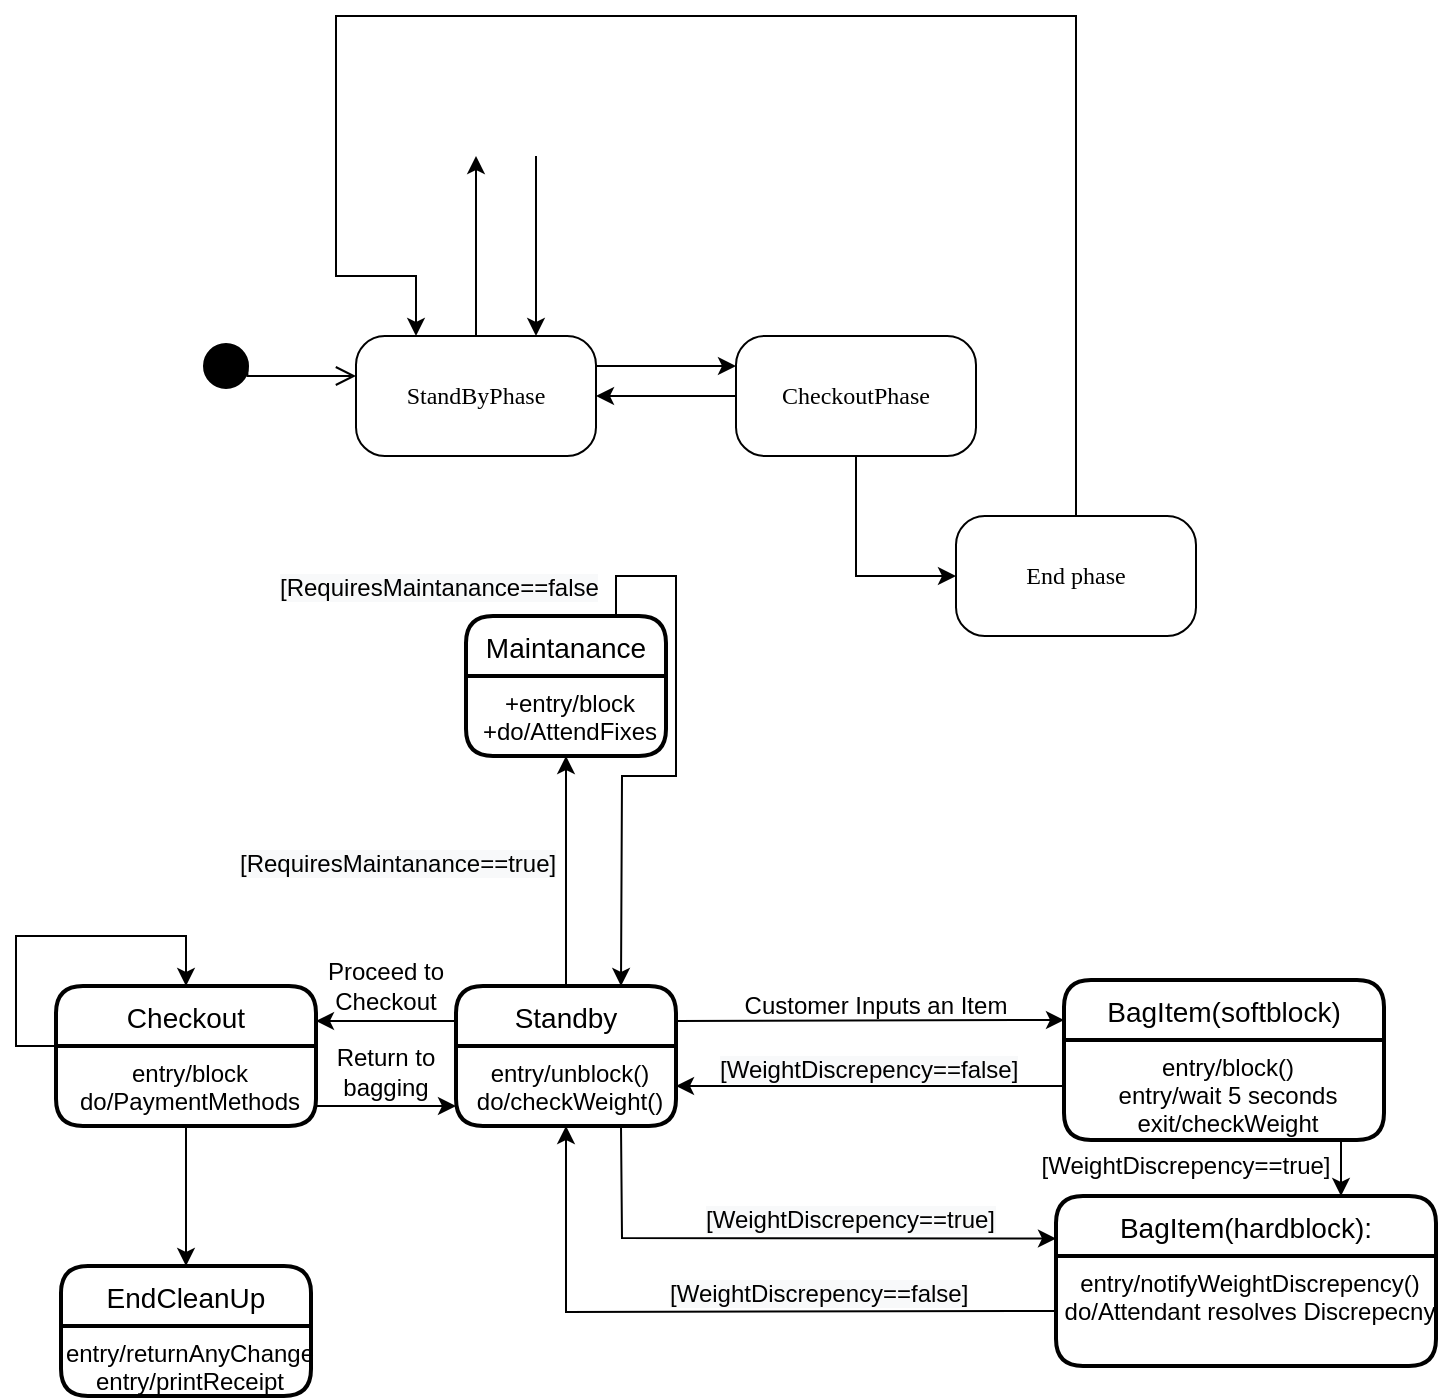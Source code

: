 <mxfile version="17.4.2" type="github" pages="3">
  <diagram id="-ZXCLa0k-xv4Mn8sI_rg" name="Generalized State Diagram">
    <mxGraphModel dx="1422" dy="794" grid="1" gridSize="10" guides="1" tooltips="1" connect="1" arrows="1" fold="1" page="1" pageScale="1" pageWidth="850" pageHeight="1100" math="0" shadow="0">
      <root>
        <mxCell id="0" />
        <mxCell id="1" parent="0" />
        <mxCell id="eaWsIIFRXc862yecBCqU-1" value="" style="ellipse;html=1;shape=startState;fillColor=#000000;strokeColor=#000000;rounded=1;shadow=0;comic=0;labelBackgroundColor=none;fontFamily=Verdana;fontSize=12;fontColor=#000000;align=center;direction=south;" parent="1" vertex="1">
          <mxGeometry x="250" y="310" width="30" height="30" as="geometry" />
        </mxCell>
        <mxCell id="eaWsIIFRXc862yecBCqU-2" value="StandByPhase" style="rounded=1;whiteSpace=wrap;html=1;arcSize=24;shadow=0;comic=0;labelBackgroundColor=none;fontFamily=Verdana;fontSize=12;align=center;" parent="1" vertex="1">
          <mxGeometry x="330" y="310" width="120" height="60" as="geometry" />
        </mxCell>
        <mxCell id="eaWsIIFRXc862yecBCqU-3" style="edgeStyle=orthogonalEdgeStyle;html=1;labelBackgroundColor=none;endArrow=open;endSize=8;strokeColor=#000000;fontFamily=Verdana;fontSize=12;align=left;rounded=0;exitX=0.427;exitY=0.144;exitDx=0;exitDy=0;exitPerimeter=0;" parent="1" source="eaWsIIFRXc862yecBCqU-1" edge="1">
          <mxGeometry relative="1" as="geometry">
            <mxPoint x="330" y="330" as="targetPoint" />
            <Array as="points">
              <mxPoint x="276" y="330" />
            </Array>
          </mxGeometry>
        </mxCell>
        <mxCell id="eaWsIIFRXc862yecBCqU-5" value="" style="endArrow=classic;html=1;rounded=0;strokeColor=#000000;exitX=1;exitY=0.25;exitDx=0;exitDy=0;entryX=0;entryY=0.25;entryDx=0;entryDy=0;" parent="1" source="eaWsIIFRXc862yecBCqU-2" target="eaWsIIFRXc862yecBCqU-6" edge="1">
          <mxGeometry width="50" height="50" relative="1" as="geometry">
            <mxPoint x="350" y="500" as="sourcePoint" />
            <mxPoint x="490" y="340" as="targetPoint" />
          </mxGeometry>
        </mxCell>
        <mxCell id="eaWsIIFRXc862yecBCqU-6" value="CheckoutPhase" style="rounded=1;whiteSpace=wrap;html=1;arcSize=24;shadow=0;comic=0;labelBackgroundColor=none;fontFamily=Verdana;fontSize=12;align=center;" parent="1" vertex="1">
          <mxGeometry x="520" y="310" width="120" height="60" as="geometry" />
        </mxCell>
        <mxCell id="eaWsIIFRXc862yecBCqU-7" value="" style="endArrow=classic;html=1;rounded=0;strokeColor=#000000;exitX=0;exitY=0.5;exitDx=0;exitDy=0;entryX=1;entryY=0.5;entryDx=0;entryDy=0;" parent="1" source="eaWsIIFRXc862yecBCqU-6" target="eaWsIIFRXc862yecBCqU-2" edge="1">
          <mxGeometry width="50" height="50" relative="1" as="geometry">
            <mxPoint x="510" y="500" as="sourcePoint" />
            <mxPoint x="560" y="450" as="targetPoint" />
          </mxGeometry>
        </mxCell>
        <mxCell id="eaWsIIFRXc862yecBCqU-9" value="" style="endArrow=classic;html=1;rounded=0;strokeColor=#000000;exitX=0.5;exitY=0;exitDx=0;exitDy=0;entryX=0.5;entryY=1;entryDx=0;entryDy=0;" parent="1" source="eaWsIIFRXc862yecBCqU-2" edge="1">
          <mxGeometry width="50" height="50" relative="1" as="geometry">
            <mxPoint x="460" y="292" as="sourcePoint" />
            <mxPoint x="390" y="220" as="targetPoint" />
            <Array as="points" />
          </mxGeometry>
        </mxCell>
        <mxCell id="eaWsIIFRXc862yecBCqU-10" value="" style="endArrow=classic;html=1;rounded=0;strokeColor=#000000;exitX=0.75;exitY=1;exitDx=0;exitDy=0;entryX=0.75;entryY=0;entryDx=0;entryDy=0;" parent="1" target="eaWsIIFRXc862yecBCqU-2" edge="1">
          <mxGeometry width="50" height="50" relative="1" as="geometry">
            <mxPoint x="420" y="220" as="sourcePoint" />
            <mxPoint x="500" y="200" as="targetPoint" />
          </mxGeometry>
        </mxCell>
        <mxCell id="eaWsIIFRXc862yecBCqU-11" value="" style="endArrow=classic;html=1;rounded=0;strokeColor=#000000;exitX=0.5;exitY=1;exitDx=0;exitDy=0;entryX=0;entryY=0.5;entryDx=0;entryDy=0;" parent="1" source="eaWsIIFRXc862yecBCqU-6" target="eaWsIIFRXc862yecBCqU-12" edge="1">
          <mxGeometry width="50" height="50" relative="1" as="geometry">
            <mxPoint x="500" y="390" as="sourcePoint" />
            <mxPoint x="580" y="510" as="targetPoint" />
            <Array as="points">
              <mxPoint x="580" y="430" />
            </Array>
          </mxGeometry>
        </mxCell>
        <mxCell id="eaWsIIFRXc862yecBCqU-12" value="End phase" style="rounded=1;whiteSpace=wrap;html=1;arcSize=24;shadow=0;comic=0;labelBackgroundColor=none;fontFamily=Verdana;fontSize=12;align=center;" parent="1" vertex="1">
          <mxGeometry x="630" y="400" width="120" height="60" as="geometry" />
        </mxCell>
        <mxCell id="eaWsIIFRXc862yecBCqU-19" value="" style="endArrow=classic;html=1;rounded=0;strokeColor=#000000;exitX=0.5;exitY=0;exitDx=0;exitDy=0;entryX=0.25;entryY=0;entryDx=0;entryDy=0;" parent="1" source="eaWsIIFRXc862yecBCqU-12" target="eaWsIIFRXc862yecBCqU-2" edge="1">
          <mxGeometry width="50" height="50" relative="1" as="geometry">
            <mxPoint x="490" y="340" as="sourcePoint" />
            <mxPoint x="360" y="280" as="targetPoint" />
            <Array as="points">
              <mxPoint x="690" y="150" />
              <mxPoint x="320" y="150" />
              <mxPoint x="320" y="280" />
              <mxPoint x="360" y="280" />
            </Array>
          </mxGeometry>
        </mxCell>
        <mxCell id="i2ksJJbB7Hy_UAuFXtkF-1" value="BagItem(softblock)" style="swimlane;childLayout=stackLayout;horizontal=1;startSize=30;horizontalStack=0;rounded=1;fontSize=14;fontStyle=0;strokeWidth=2;resizeParent=0;resizeLast=1;shadow=0;dashed=0;align=center;" parent="1" vertex="1">
          <mxGeometry x="684" y="632" width="160" height="80" as="geometry" />
        </mxCell>
        <mxCell id="i2ksJJbB7Hy_UAuFXtkF-2" value="entry/block()&#xa;entry/wait 5 seconds&#xa;exit/checkWeight" style="align=center;strokeColor=none;fillColor=none;spacingLeft=4;fontSize=12;verticalAlign=top;resizable=0;rotatable=0;part=1;" parent="i2ksJJbB7Hy_UAuFXtkF-1" vertex="1">
          <mxGeometry y="30" width="160" height="50" as="geometry" />
        </mxCell>
        <mxCell id="i2ksJJbB7Hy_UAuFXtkF-6" value="BagItem(hardblock):" style="swimlane;childLayout=stackLayout;horizontal=1;startSize=30;horizontalStack=0;rounded=1;fontSize=14;fontStyle=0;strokeWidth=2;resizeParent=0;resizeLast=1;shadow=0;dashed=0;align=center;" parent="1" vertex="1">
          <mxGeometry x="680" y="740" width="190" height="85" as="geometry" />
        </mxCell>
        <mxCell id="i2ksJJbB7Hy_UAuFXtkF-7" value="entry/notifyWeightDiscrepency()&#xa;do/Attendant resolves Discrepecny&#xa; " style="align=center;strokeColor=none;fillColor=none;spacingLeft=4;fontSize=12;verticalAlign=top;resizable=0;rotatable=0;part=1;" parent="i2ksJJbB7Hy_UAuFXtkF-6" vertex="1">
          <mxGeometry y="30" width="190" height="55" as="geometry" />
        </mxCell>
        <mxCell id="i2ksJJbB7Hy_UAuFXtkF-10" value="[WeightDiscrepency==true]" style="text;html=1;strokeColor=none;fillColor=none;align=center;verticalAlign=middle;whiteSpace=wrap;rounded=0;" parent="1" vertex="1">
          <mxGeometry x="690" y="710" width="110" height="30" as="geometry" />
        </mxCell>
        <mxCell id="i2ksJJbB7Hy_UAuFXtkF-12" style="edgeStyle=orthogonalEdgeStyle;rounded=0;orthogonalLoop=1;jettySize=auto;html=1;entryX=0.75;entryY=0;entryDx=0;entryDy=0;exitX=0.75;exitY=1;exitDx=0;exitDy=0;" parent="1" source="i2ksJJbB7Hy_UAuFXtkF-2" target="i2ksJJbB7Hy_UAuFXtkF-6" edge="1">
          <mxGeometry relative="1" as="geometry" />
        </mxCell>
        <mxCell id="i2ksJJbB7Hy_UAuFXtkF-13" value="Standby" style="swimlane;childLayout=stackLayout;horizontal=1;startSize=30;horizontalStack=0;rounded=1;fontSize=14;fontStyle=0;strokeWidth=2;resizeParent=0;resizeLast=1;shadow=0;dashed=0;align=center;" parent="1" vertex="1">
          <mxGeometry x="380" y="635" width="110" height="70" as="geometry" />
        </mxCell>
        <mxCell id="i2ksJJbB7Hy_UAuFXtkF-14" value="entry/unblock()&#xa;do/checkWeight()&#xa;" style="align=center;strokeColor=none;fillColor=none;spacingLeft=4;fontSize=12;verticalAlign=top;resizable=0;rotatable=0;part=1;" parent="i2ksJJbB7Hy_UAuFXtkF-13" vertex="1">
          <mxGeometry y="30" width="110" height="40" as="geometry" />
        </mxCell>
        <mxCell id="i2ksJJbB7Hy_UAuFXtkF-15" value="" style="endArrow=classic;html=1;rounded=0;exitX=1;exitY=0.25;exitDx=0;exitDy=0;entryX=0;entryY=0.25;entryDx=0;entryDy=0;" parent="1" source="i2ksJJbB7Hy_UAuFXtkF-13" target="i2ksJJbB7Hy_UAuFXtkF-1" edge="1">
          <mxGeometry width="50" height="50" relative="1" as="geometry">
            <mxPoint x="520" y="615" as="sourcePoint" />
            <mxPoint x="570" y="565" as="targetPoint" />
          </mxGeometry>
        </mxCell>
        <mxCell id="i2ksJJbB7Hy_UAuFXtkF-16" value="Customer Inputs an Item" style="text;html=1;strokeColor=none;fillColor=none;align=center;verticalAlign=middle;whiteSpace=wrap;rounded=0;" parent="1" vertex="1">
          <mxGeometry x="510" y="630" width="160" height="30" as="geometry" />
        </mxCell>
        <mxCell id="i2ksJJbB7Hy_UAuFXtkF-17" value="" style="endArrow=classic;html=1;rounded=0;exitX=0;exitY=0.5;exitDx=0;exitDy=0;entryX=1;entryY=0.5;entryDx=0;entryDy=0;" parent="1" source="i2ksJJbB7Hy_UAuFXtkF-2" target="i2ksJJbB7Hy_UAuFXtkF-14" edge="1">
          <mxGeometry width="50" height="50" relative="1" as="geometry">
            <mxPoint x="660" y="755" as="sourcePoint" />
            <mxPoint x="540" y="757" as="targetPoint" />
            <Array as="points">
              <mxPoint x="684" y="685" />
            </Array>
          </mxGeometry>
        </mxCell>
        <mxCell id="i2ksJJbB7Hy_UAuFXtkF-18" value="&lt;span style=&quot;color: rgb(0 , 0 , 0) ; font-family: &amp;#34;helvetica&amp;#34; ; font-size: 12px ; font-style: normal ; font-weight: 400 ; letter-spacing: normal ; text-align: center ; text-indent: 0px ; text-transform: none ; word-spacing: 0px ; background-color: rgb(248 , 249 , 250) ; display: inline ; float: none&quot;&gt;[WeightDiscrepency==false]&lt;/span&gt;" style="text;whiteSpace=wrap;html=1;" parent="1" vertex="1">
          <mxGeometry x="510" y="663" width="170" height="30" as="geometry" />
        </mxCell>
        <mxCell id="i2ksJJbB7Hy_UAuFXtkF-20" value="" style="endArrow=classic;html=1;rounded=0;exitX=0.75;exitY=1;exitDx=0;exitDy=0;entryX=0;entryY=0.25;entryDx=0;entryDy=0;" parent="1" source="i2ksJJbB7Hy_UAuFXtkF-14" target="i2ksJJbB7Hy_UAuFXtkF-6" edge="1">
          <mxGeometry width="50" height="50" relative="1" as="geometry">
            <mxPoint x="520" y="615" as="sourcePoint" />
            <mxPoint x="570" y="565" as="targetPoint" />
            <Array as="points">
              <mxPoint x="463" y="761" />
            </Array>
          </mxGeometry>
        </mxCell>
        <mxCell id="i2ksJJbB7Hy_UAuFXtkF-21" value="&lt;span style=&quot;color: rgb(0 , 0 , 0) ; font-family: &amp;#34;helvetica&amp;#34; ; font-size: 12px ; font-style: normal ; font-weight: 400 ; letter-spacing: normal ; text-align: center ; text-indent: 0px ; text-transform: none ; word-spacing: 0px ; background-color: rgb(248 , 249 , 250) ; display: inline ; float: none&quot;&gt;[WeightDiscrepency==false]&lt;/span&gt;" style="text;whiteSpace=wrap;html=1;" parent="1" vertex="1">
          <mxGeometry x="485" y="775" width="170" height="30" as="geometry" />
        </mxCell>
        <mxCell id="i2ksJJbB7Hy_UAuFXtkF-23" value="" style="endArrow=classic;html=1;rounded=0;exitX=0;exitY=0.5;exitDx=0;exitDy=0;entryX=0.5;entryY=1;entryDx=0;entryDy=0;" parent="1" source="i2ksJJbB7Hy_UAuFXtkF-7" target="i2ksJJbB7Hy_UAuFXtkF-14" edge="1">
          <mxGeometry width="50" height="50" relative="1" as="geometry">
            <mxPoint x="530" y="685" as="sourcePoint" />
            <mxPoint x="580" y="635" as="targetPoint" />
            <Array as="points">
              <mxPoint x="435" y="798" />
            </Array>
          </mxGeometry>
        </mxCell>
        <mxCell id="i2ksJJbB7Hy_UAuFXtkF-24" value="&lt;span style=&quot;color: rgb(0, 0, 0); font-family: helvetica; font-size: 12px; font-style: normal; font-weight: 400; letter-spacing: normal; text-align: center; text-indent: 0px; text-transform: none; word-spacing: 0px; background-color: rgb(248, 249, 250); display: inline; float: none;&quot;&gt;[WeightDiscrepency==true]&lt;/span&gt;" style="text;whiteSpace=wrap;html=1;" parent="1" vertex="1">
          <mxGeometry x="503" y="738" width="170" height="30" as="geometry" />
        </mxCell>
        <mxCell id="i2ksJJbB7Hy_UAuFXtkF-28" value="Checkout" style="swimlane;childLayout=stackLayout;horizontal=1;startSize=30;horizontalStack=0;rounded=1;fontSize=14;fontStyle=0;strokeWidth=2;resizeParent=0;resizeLast=1;shadow=0;dashed=0;align=center;" parent="1" vertex="1">
          <mxGeometry x="180" y="635" width="130" height="70" as="geometry" />
        </mxCell>
        <mxCell id="i2ksJJbB7Hy_UAuFXtkF-29" value="entry/block&#xa;do/PaymentMethods" style="align=center;strokeColor=none;fillColor=none;spacingLeft=4;fontSize=12;verticalAlign=top;resizable=0;rotatable=0;part=1;" parent="i2ksJJbB7Hy_UAuFXtkF-28" vertex="1">
          <mxGeometry y="30" width="130" height="40" as="geometry" />
        </mxCell>
        <mxCell id="i2ksJJbB7Hy_UAuFXtkF-40" value="" style="endArrow=classic;html=1;rounded=0;exitX=0;exitY=0;exitDx=0;exitDy=0;entryX=0.5;entryY=0;entryDx=0;entryDy=0;" parent="i2ksJJbB7Hy_UAuFXtkF-28" source="i2ksJJbB7Hy_UAuFXtkF-29" target="i2ksJJbB7Hy_UAuFXtkF-28" edge="1">
          <mxGeometry width="50" height="50" relative="1" as="geometry">
            <mxPoint x="220" y="5" as="sourcePoint" />
            <mxPoint x="20" y="-45" as="targetPoint" />
            <Array as="points">
              <mxPoint x="-20" y="30" />
              <mxPoint x="-20" y="-25" />
              <mxPoint x="65" y="-25" />
            </Array>
          </mxGeometry>
        </mxCell>
        <mxCell id="i2ksJJbB7Hy_UAuFXtkF-32" value="" style="endArrow=classic;html=1;rounded=0;entryX=0;entryY=0.75;entryDx=0;entryDy=0;exitX=1;exitY=0.75;exitDx=0;exitDy=0;" parent="1" source="i2ksJJbB7Hy_UAuFXtkF-29" target="i2ksJJbB7Hy_UAuFXtkF-14" edge="1">
          <mxGeometry width="50" height="50" relative="1" as="geometry">
            <mxPoint x="310" y="695" as="sourcePoint" />
            <mxPoint x="380" y="693" as="targetPoint" />
          </mxGeometry>
        </mxCell>
        <mxCell id="i2ksJJbB7Hy_UAuFXtkF-33" value="" style="endArrow=classic;html=1;rounded=0;exitX=0;exitY=0.25;exitDx=0;exitDy=0;entryX=1;entryY=0.25;entryDx=0;entryDy=0;" parent="1" source="i2ksJJbB7Hy_UAuFXtkF-13" target="i2ksJJbB7Hy_UAuFXtkF-28" edge="1">
          <mxGeometry width="50" height="50" relative="1" as="geometry">
            <mxPoint x="300" y="730" as="sourcePoint" />
            <mxPoint x="350" y="680" as="targetPoint" />
          </mxGeometry>
        </mxCell>
        <mxCell id="i2ksJJbB7Hy_UAuFXtkF-34" value="Proceed to Checkout" style="text;html=1;strokeColor=none;fillColor=none;align=center;verticalAlign=middle;whiteSpace=wrap;rounded=0;" parent="1" vertex="1">
          <mxGeometry x="300" y="620" width="90" height="30" as="geometry" />
        </mxCell>
        <mxCell id="i2ksJJbB7Hy_UAuFXtkF-35" value="Return to bagging" style="text;html=1;strokeColor=none;fillColor=none;align=center;verticalAlign=middle;whiteSpace=wrap;rounded=0;" parent="1" vertex="1">
          <mxGeometry x="300" y="663" width="90" height="30" as="geometry" />
        </mxCell>
        <mxCell id="i2ksJJbB7Hy_UAuFXtkF-36" value="" style="endArrow=classic;html=1;rounded=0;exitX=0.5;exitY=1;exitDx=0;exitDy=0;entryX=0.5;entryY=0;entryDx=0;entryDy=0;" parent="1" source="i2ksJJbB7Hy_UAuFXtkF-29" target="i2ksJJbB7Hy_UAuFXtkF-37" edge="1">
          <mxGeometry width="50" height="50" relative="1" as="geometry">
            <mxPoint x="250" y="780" as="sourcePoint" />
            <mxPoint x="245" y="770" as="targetPoint" />
          </mxGeometry>
        </mxCell>
        <mxCell id="i2ksJJbB7Hy_UAuFXtkF-37" value="EndCleanUp" style="swimlane;childLayout=stackLayout;horizontal=1;startSize=30;horizontalStack=0;rounded=1;fontSize=14;fontStyle=0;strokeWidth=2;resizeParent=0;resizeLast=1;shadow=0;dashed=0;align=center;" parent="1" vertex="1">
          <mxGeometry x="182.5" y="775" width="125" height="65" as="geometry" />
        </mxCell>
        <mxCell id="i2ksJJbB7Hy_UAuFXtkF-38" value="entry/returnAnyChange&#xa;entry/printReceipt&#xa;" style="align=center;strokeColor=none;fillColor=none;spacingLeft=4;fontSize=12;verticalAlign=top;resizable=0;rotatable=0;part=1;" parent="i2ksJJbB7Hy_UAuFXtkF-37" vertex="1">
          <mxGeometry y="30" width="125" height="35" as="geometry" />
        </mxCell>
        <mxCell id="i2ksJJbB7Hy_UAuFXtkF-41" value="Maintanance" style="swimlane;childLayout=stackLayout;horizontal=1;startSize=30;horizontalStack=0;rounded=1;fontSize=14;fontStyle=0;strokeWidth=2;resizeParent=0;resizeLast=1;shadow=0;dashed=0;align=center;" parent="1" vertex="1">
          <mxGeometry x="385" y="450" width="100" height="70" as="geometry" />
        </mxCell>
        <mxCell id="i2ksJJbB7Hy_UAuFXtkF-42" value="+entry/block&#xa;+do/AttendFixes" style="align=center;strokeColor=none;fillColor=none;spacingLeft=4;fontSize=12;verticalAlign=top;resizable=0;rotatable=0;part=1;" parent="i2ksJJbB7Hy_UAuFXtkF-41" vertex="1">
          <mxGeometry y="30" width="100" height="40" as="geometry" />
        </mxCell>
        <mxCell id="i2ksJJbB7Hy_UAuFXtkF-45" value="" style="endArrow=classic;html=1;rounded=0;exitX=0.5;exitY=0;exitDx=0;exitDy=0;entryX=0.5;entryY=1;entryDx=0;entryDy=0;" parent="1" source="i2ksJJbB7Hy_UAuFXtkF-13" target="i2ksJJbB7Hy_UAuFXtkF-42" edge="1">
          <mxGeometry width="50" height="50" relative="1" as="geometry">
            <mxPoint x="430" y="490" as="sourcePoint" />
            <mxPoint x="480" y="440" as="targetPoint" />
          </mxGeometry>
        </mxCell>
        <mxCell id="i2ksJJbB7Hy_UAuFXtkF-46" value="&lt;span style=&quot;color: rgb(0 , 0 , 0) ; font-family: &amp;#34;helvetica&amp;#34; ; font-size: 12px ; font-style: normal ; font-weight: 400 ; letter-spacing: normal ; text-align: center ; text-indent: 0px ; text-transform: none ; word-spacing: 0px ; background-color: rgb(248 , 249 , 250) ; display: inline ; float: none&quot;&gt;[RequiresMaintanance==true]&lt;/span&gt;" style="text;whiteSpace=wrap;html=1;" parent="1" vertex="1">
          <mxGeometry x="270" y="560" width="170" height="30" as="geometry" />
        </mxCell>
        <mxCell id="i2ksJJbB7Hy_UAuFXtkF-47" value="&lt;span style=&quot;color: rgb(0 , 0 , 0) ; font-family: &amp;#34;helvetica&amp;#34; ; font-size: 12px ; font-style: normal ; font-weight: 400 ; letter-spacing: normal ; text-align: center ; text-indent: 0px ; text-transform: none ; word-spacing: 0px ; background-color: rgb(248 , 249 , 250) ; display: inline ; float: none&quot;&gt;[RequiresMaintanance==false&lt;/span&gt;" style="text;whiteSpace=wrap;html=1;" parent="1" vertex="1">
          <mxGeometry x="290" y="422" width="170" height="30" as="geometry" />
        </mxCell>
        <mxCell id="i2ksJJbB7Hy_UAuFXtkF-48" value="" style="endArrow=classic;html=1;rounded=0;exitX=0.75;exitY=0;exitDx=0;exitDy=0;entryX=0.75;entryY=0;entryDx=0;entryDy=0;" parent="1" source="i2ksJJbB7Hy_UAuFXtkF-41" target="i2ksJJbB7Hy_UAuFXtkF-13" edge="1">
          <mxGeometry width="50" height="50" relative="1" as="geometry">
            <mxPoint x="430" y="580" as="sourcePoint" />
            <mxPoint x="460" y="420" as="targetPoint" />
            <Array as="points">
              <mxPoint x="460" y="430" />
              <mxPoint x="490" y="430" />
              <mxPoint x="490" y="450" />
              <mxPoint x="490" y="490" />
              <mxPoint x="490" y="530" />
              <mxPoint x="463" y="530" />
            </Array>
          </mxGeometry>
        </mxCell>
      </root>
    </mxGraphModel>
  </diagram>
  <diagram id="G1JGiKkkxIMLo0qI9T0r" name="Scanning/Bagging">
    <mxGraphModel dx="1422" dy="794" grid="1" gridSize="10" guides="1" tooltips="1" connect="1" arrows="1" fold="1" page="1" pageScale="1" pageWidth="850" pageHeight="1100" math="0" shadow="0">
      <root>
        <mxCell id="0XoCRNA-fFdHAsAMeYVR-0" />
        <mxCell id="0XoCRNA-fFdHAsAMeYVR-1" parent="0XoCRNA-fFdHAsAMeYVR-0" />
        <mxCell id="xRnRDYIn3ArZQHywkmsm-11" style="edgeStyle=orthogonalEdgeStyle;rounded=0;orthogonalLoop=1;jettySize=auto;html=1;entryX=1;entryY=0.5;entryDx=0;entryDy=0;fontColor=#06040A;" parent="0XoCRNA-fFdHAsAMeYVR-1" target="UhUHxP_FGDqcnMJL-cjD-6" edge="1">
          <mxGeometry relative="1" as="geometry">
            <mxPoint x="1200" y="430" as="sourcePoint" />
          </mxGeometry>
        </mxCell>
        <mxCell id="c2NtV0sda1ZvMEl48lzR-0" value="Attendant Update Cart&lt;span style=&quot;color: rgba(0 , 0 , 0 , 0) ; font-family: monospace ; font-size: 0px&quot;&gt;%3CmxGraphModel%3E%3Croot%3E%3CmxCell%20id%3D%220%22%2F%3E%3CmxCell%20id%3D%221%22%20parent%3D%220%22%2F%3E%3CmxCell%20id%3D%222%22%20value%3D%22SelfCheckoutStation%20Unblocked%22%20style%3D%22rounded%3D1%3BwhiteSpace%3Dwrap%3Bhtml%3D1%3BarcSize%3D24%3Bshadow%3D0%3Bcomic%3D0%3BlabelBackgroundColor%3Dnone%3BfontFamily%3DVerdana%3BfontSize%3D12%3Balign%3Dcenter%3B%22%20vertex%3D%221%22%20parent%3D%221%22%3E%3CmxGeometry%20x%3D%22850%22%20y%3D%22270%22%20width%3D%22140%22%20height%3D%2260%22%20as%3D%22geometry%22%2F%3E%3C%2FmxCell%3E%3C%2Froot%3E%3C%2FmxGraphModel%3E&lt;/span&gt;" style="rounded=1;whiteSpace=wrap;html=1;arcSize=24;shadow=0;comic=0;labelBackgroundColor=none;fontFamily=Verdana;fontSize=12;align=center;" parent="0XoCRNA-fFdHAsAMeYVR-1" vertex="1">
          <mxGeometry x="1100" y="490" width="120" height="40" as="geometry" />
        </mxCell>
        <mxCell id="c2NtV0sda1ZvMEl48lzR-1" value="&lt;div&gt;&lt;span&gt;&lt;font style=&quot;font-size: 12px&quot;&gt;ProductNotFound&lt;/font&gt;&lt;/span&gt;&lt;/div&gt;&lt;div&gt;&lt;span&gt;&lt;font style=&quot;font-size: 12px&quot;&gt;&lt;br&gt;&lt;/font&gt;&lt;/span&gt;&lt;/div&gt;&lt;div&gt;&lt;span&gt;&lt;font style=&quot;font-size: 12px&quot;&gt;do/warn&lt;/font&gt;&lt;/span&gt;&lt;/div&gt;" style="rounded=1;whiteSpace=wrap;html=1;arcSize=24;shadow=0;comic=0;labelBackgroundColor=none;fontFamily=Verdana;fontSize=12;align=center;" parent="0XoCRNA-fFdHAsAMeYVR-1" vertex="1">
          <mxGeometry x="530" y="970" width="120" height="70" as="geometry" />
        </mxCell>
        <mxCell id="c2NtV0sda1ZvMEl48lzR-2" value="SelfCheckoutStation Blocked" style="rounded=1;whiteSpace=wrap;html=1;arcSize=24;shadow=0;comic=0;labelBackgroundColor=none;fontFamily=Verdana;fontSize=12;align=center;" parent="0XoCRNA-fFdHAsAMeYVR-1" vertex="1">
          <mxGeometry x="640" y="460" width="140" height="60" as="geometry" />
        </mxCell>
        <mxCell id="Cww2yrWLBD_yT8LeN-82-0" value="Pieces of Information we wanna keep track of-&amp;nbsp;&lt;br&gt;1. Total Costs&lt;br&gt;2. Input for Product info&lt;br&gt;2. a. PLU codes&lt;br&gt;2.b. Barcodes&lt;br&gt;2.c. Manually Searching Against the database (Can return)&amp;nbsp;&lt;br&gt;3. Verification of that input against the database&amp;nbsp;&lt;br&gt;3.a. Products are barcode&lt;br&gt;3.b. Products are PLU&amp;nbsp;&lt;br&gt;4. List of Verified Products (Things that are added to our cart)&amp;nbsp;&lt;br&gt;5. Scanners/Processes Blocked(Attendant)&amp;nbsp;&lt;br&gt;6. Verification involved with Scanners/Processes&amp;nbsp;&lt;br&gt;7. Scanners/Processes Blocked&amp;nbsp;&lt;br&gt;8. Scan Item without BAGGING??? (Attendant)&lt;br&gt;9. Scan and Bag Item.&lt;br&gt;" style="text;html=1;strokeColor=none;fillColor=none;align=center;verticalAlign=middle;whiteSpace=wrap;rounded=0;" parent="0XoCRNA-fFdHAsAMeYVR-1" vertex="1">
          <mxGeometry x="50" y="40" width="550" height="190" as="geometry" />
        </mxCell>
        <mxCell id="SoCCeywB3u38R2QnQMCU-8" style="edgeStyle=orthogonalEdgeStyle;rounded=0;orthogonalLoop=1;jettySize=auto;html=1;exitX=0.75;exitY=1;exitDx=0;exitDy=0;entryX=0.25;entryY=0;entryDx=0;entryDy=0;fontColor=#000000;" parent="0XoCRNA-fFdHAsAMeYVR-1" source="6MBmhTJW1s7knyYFLO1K-0" target="c2NtV0sda1ZvMEl48lzR-1" edge="1">
          <mxGeometry relative="1" as="geometry">
            <Array as="points">
              <mxPoint x="280" y="480" />
              <mxPoint x="280" y="610" />
              <mxPoint x="550" y="610" />
              <mxPoint x="550" y="900" />
            </Array>
          </mxGeometry>
        </mxCell>
        <mxCell id="L4R7rioD0R9FuL_Lsmgj-11" style="edgeStyle=orthogonalEdgeStyle;rounded=0;orthogonalLoop=1;jettySize=auto;html=1;exitX=0.25;exitY=1;exitDx=0;exitDy=0;entryX=0.092;entryY=0;entryDx=0;entryDy=0;entryPerimeter=0;fontFamily=Helvetica;" edge="1" parent="0XoCRNA-fFdHAsAMeYVR-1" source="6MBmhTJW1s7knyYFLO1K-0" target="xRnRDYIn3ArZQHywkmsm-3">
          <mxGeometry relative="1" as="geometry" />
        </mxCell>
        <mxCell id="6MBmhTJW1s7knyYFLO1K-0" value="Inputting Product Info" style="rounded=1;whiteSpace=wrap;html=1;arcSize=24;shadow=0;comic=0;labelBackgroundColor=none;fontFamily=Verdana;fontSize=12;align=center;" parent="0XoCRNA-fFdHAsAMeYVR-1" vertex="1">
          <mxGeometry x="170" y="420" width="120" height="60" as="geometry" />
        </mxCell>
        <mxCell id="jVk_5hOcIGzKOVY6H5p--3" style="edgeStyle=orthogonalEdgeStyle;rounded=0;orthogonalLoop=1;jettySize=auto;html=1;endArrow=openThin;endFill=0;" parent="0XoCRNA-fFdHAsAMeYVR-1" target="6MBmhTJW1s7knyYFLO1K-0" edge="1">
          <mxGeometry relative="1" as="geometry">
            <mxPoint x="80" y="370" as="sourcePoint" />
            <Array as="points">
              <mxPoint x="80" y="350" />
              <mxPoint x="80" y="385" />
              <mxPoint x="200" y="385" />
            </Array>
          </mxGeometry>
        </mxCell>
        <mxCell id="jVk_5hOcIGzKOVY6H5p--1" value="" style="shape=ellipse;html=1;fillColor=#000000;fontSize=18;fontColor=#ffffff;" parent="0XoCRNA-fFdHAsAMeYVR-1" vertex="1">
          <mxGeometry x="60" y="310" width="40" height="40" as="geometry" />
        </mxCell>
        <mxCell id="xRnRDYIn3ArZQHywkmsm-10" style="edgeStyle=orthogonalEdgeStyle;rounded=0;orthogonalLoop=1;jettySize=auto;html=1;exitX=1;exitY=0.5;exitDx=0;exitDy=0;fontColor=#06040A;entryX=0.693;entryY=1.05;entryDx=0;entryDy=0;entryPerimeter=0;" parent="0XoCRNA-fFdHAsAMeYVR-1" source="UhUHxP_FGDqcnMJL-cjD-5" target="UhUHxP_FGDqcnMJL-cjD-6" edge="1">
          <mxGeometry relative="1" as="geometry">
            <mxPoint x="1150" y="580" as="targetPoint" />
          </mxGeometry>
        </mxCell>
        <mxCell id="UhUHxP_FGDqcnMJL-cjD-5" value="Attendant Verification Required" style="rounded=1;whiteSpace=wrap;html=1;arcSize=24;shadow=0;comic=0;labelBackgroundColor=none;fontFamily=Verdana;fontSize=12;align=center;" parent="0XoCRNA-fFdHAsAMeYVR-1" vertex="1">
          <mxGeometry x="810" y="740" width="140" height="70" as="geometry" />
        </mxCell>
        <mxCell id="SoCCeywB3u38R2QnQMCU-5" style="edgeStyle=orthogonalEdgeStyle;rounded=0;orthogonalLoop=1;jettySize=auto;html=1;exitX=0;exitY=0.5;exitDx=0;exitDy=0;fontColor=#000000;entryX=0.75;entryY=0;entryDx=0;entryDy=0;" parent="0XoCRNA-fFdHAsAMeYVR-1" source="UhUHxP_FGDqcnMJL-cjD-6" edge="1" target="6MBmhTJW1s7knyYFLO1K-0">
          <mxGeometry relative="1" as="geometry">
            <mxPoint x="200" y="420" as="targetPoint" />
          </mxGeometry>
        </mxCell>
        <mxCell id="UhUHxP_FGDqcnMJL-cjD-6" value="SelfCheckoutStation Unblocked" style="rounded=1;whiteSpace=wrap;html=1;arcSize=24;shadow=0;comic=0;labelBackgroundColor=none;fontFamily=Verdana;fontSize=12;align=center;" parent="0XoCRNA-fFdHAsAMeYVR-1" vertex="1">
          <mxGeometry x="860" y="320" width="140" height="60" as="geometry" />
        </mxCell>
        <mxCell id="UhUHxP_FGDqcnMJL-cjD-7" value="" style="endArrow=classic;html=1;rounded=0;fontSize=13;exitX=1;exitY=0.5;exitDx=0;exitDy=0;entryX=0;entryY=0.5;entryDx=0;entryDy=0;edgeStyle=orthogonalEdgeStyle;" parent="0XoCRNA-fFdHAsAMeYVR-1" source="6MBmhTJW1s7knyYFLO1K-0" target="c2NtV0sda1ZvMEl48lzR-2" edge="1">
          <mxGeometry width="50" height="50" relative="1" as="geometry">
            <mxPoint x="400.0" y="480" as="sourcePoint" />
            <mxPoint x="401" y="600.49" as="targetPoint" />
          </mxGeometry>
        </mxCell>
        <mxCell id="UhUHxP_FGDqcnMJL-cjD-8" value="" style="endArrow=classic;html=1;rounded=0;fontSize=13;exitX=0.5;exitY=1;exitDx=0;exitDy=0;entryX=0.5;entryY=0;entryDx=0;entryDy=0;edgeStyle=orthogonalEdgeStyle;" parent="0XoCRNA-fFdHAsAMeYVR-1" source="c2NtV0sda1ZvMEl48lzR-2" target="UhUHxP_FGDqcnMJL-cjD-5" edge="1">
          <mxGeometry width="50" height="50" relative="1" as="geometry">
            <mxPoint x="270" y="460" as="sourcePoint" />
            <mxPoint x="520" y="460" as="targetPoint" />
          </mxGeometry>
        </mxCell>
        <mxCell id="UhUHxP_FGDqcnMJL-cjD-11" value="weightChanged() [blocked] / weightDiscBlock()" style="text;html=1;align=center;verticalAlign=middle;resizable=0;points=[];autosize=1;strokeColor=none;fillColor=none;fontSize=13;" parent="0XoCRNA-fFdHAsAMeYVR-1" vertex="1">
          <mxGeometry x="330" y="430" width="280" height="20" as="geometry" />
        </mxCell>
        <mxCell id="xRnRDYIn3ArZQHywkmsm-2" value="From attendant:&lt;br&gt;1. Weight Corrections- &amp;gt; unblocked&lt;br&gt;2. Validated the bag-&amp;gt; unblocked&lt;br&gt;3. Removed a product-&amp;gt; Update Cart&lt;br&gt;4.&amp;nbsp;" style="text;html=1;strokeColor=none;fillColor=none;align=center;verticalAlign=middle;whiteSpace=wrap;rounded=0;" parent="0XoCRNA-fFdHAsAMeYVR-1" vertex="1">
          <mxGeometry x="560" y="160" width="260" height="30" as="geometry" />
        </mxCell>
        <mxCell id="SoCCeywB3u38R2QnQMCU-7" style="edgeStyle=orthogonalEdgeStyle;rounded=0;orthogonalLoop=1;jettySize=auto;html=1;exitX=0;exitY=0.5;exitDx=0;exitDy=0;fontColor=#000000;entryX=-0.033;entryY=0.367;entryDx=0;entryDy=0;entryPerimeter=0;" parent="0XoCRNA-fFdHAsAMeYVR-1" source="xRnRDYIn3ArZQHywkmsm-3" target="6MBmhTJW1s7knyYFLO1K-0" edge="1">
          <mxGeometry relative="1" as="geometry">
            <mxPoint x="30" y="440" as="targetPoint" />
            <Array as="points">
              <mxPoint x="40" y="840" />
              <mxPoint x="40" y="442" />
            </Array>
          </mxGeometry>
        </mxCell>
        <mxCell id="xRnRDYIn3ArZQHywkmsm-3" value="Customer Update Cart&lt;span style=&quot;color: rgba(0 , 0 , 0 , 0) ; font-family: monospace ; font-size: 0px&quot;&gt;%3CmxGraphModel%3E%3Croot%3E%3CmxCell%20id%3D%220%22%2F%3E%3CmxCell%20id%3D%221%22%20parent%3D%220%22%2F%3E%3CmxCell%20id%3D%222%22%20value%3D%22SelfCheckoutStation%20Unblocked%22%20style%3D%22rounded%3D1%3BwhiteSpace%3Dwrap%3Bhtml%3D1%3BarcSize%3D24%3Bshadow%3D0%3Bcomic%3D0%3BlabelBackgroundColor%3Dnone%3BfontFamily%3DVerdana%3BfontSize%3D12%3Balign%3Dcenter%3B%22%20vertex%3D%221%22%20parent%3D%221%22%3E%3CmxGeometry%20x%3D%22850%22%20y%3D%22270%22%20width%3D%22140%22%20height%3D%2260%22%20as%3D%22geometry%22%2F%3E%3C%2FmxCell%3E%3C%2Froot%3E%3C%2FmxGraphModel%3E&lt;/span&gt;" style="rounded=1;whiteSpace=wrap;html=1;arcSize=24;shadow=0;comic=0;labelBackgroundColor=none;fontFamily=Verdana;fontSize=12;align=center;" parent="0XoCRNA-fFdHAsAMeYVR-1" vertex="1">
          <mxGeometry x="150" y="820" width="120" height="60" as="geometry" />
        </mxCell>
        <mxCell id="xRnRDYIn3ArZQHywkmsm-4" value="&lt;div&gt;&lt;span style=&quot;font-size: 13px&quot;&gt;useOwnBags() [blocked] / ownBagBlock()&lt;/span&gt;&lt;/div&gt;" style="text;html=1;strokeColor=none;fillColor=none;align=center;verticalAlign=middle;whiteSpace=wrap;rounded=0;" parent="0XoCRNA-fFdHAsAMeYVR-1" vertex="1">
          <mxGeometry x="320" y="490" width="270" height="40" as="geometry" />
        </mxCell>
        <mxCell id="xRnRDYIn3ArZQHywkmsm-5" value="removeFromCart() [! currentItemRemoved]/&lt;br&gt;weightDiscBlock()&lt;br&gt;&amp;nbsp;" style="text;html=1;strokeColor=none;fillColor=none;align=center;verticalAlign=middle;whiteSpace=wrap;rounded=0;" parent="0XoCRNA-fFdHAsAMeYVR-1" vertex="1">
          <mxGeometry x="360" y="520" width="250" height="40" as="geometry" />
        </mxCell>
        <mxCell id="xRnRDYIn3ArZQHywkmsm-7" value="&lt;span style=&quot;font-family: , , &amp;#34;sf mono&amp;#34; , &amp;#34;menlo&amp;#34; , &amp;#34;consolas&amp;#34; , &amp;#34;liberation mono&amp;#34; , monospace ; background-color: rgb(255 , 255 , 255)&quot;&gt;notifyWeightDiscBlock()&lt;/span&gt;" style="text;html=1;align=center;verticalAlign=middle;resizable=0;points=[];autosize=1;strokeColor=none;fillColor=none;" parent="0XoCRNA-fFdHAsAMeYVR-1" vertex="1">
          <mxGeometry x="710" y="570" width="140" height="20" as="geometry" />
        </mxCell>
        <mxCell id="xRnRDYIn3ArZQHywkmsm-8" value="&lt;span style=&quot;font-family: , , &amp;#34;sf mono&amp;#34; , &amp;#34;menlo&amp;#34; , &amp;#34;consolas&amp;#34; , &amp;#34;liberation mono&amp;#34; , monospace ; background-color: rgb(255 , 255 , 255)&quot;&gt;&lt;font color=&quot;#06040a&quot;&gt;notifyOwnBagBlock()&lt;/font&gt;&lt;/span&gt;" style="text;html=1;align=center;verticalAlign=middle;resizable=0;points=[];autosize=1;strokeColor=none;fillColor=none;" parent="0XoCRNA-fFdHAsAMeYVR-1" vertex="1">
          <mxGeometry x="715" y="600" width="130" height="20" as="geometry" />
        </mxCell>
        <mxCell id="SoCCeywB3u38R2QnQMCU-4" value="removeFromCart() [currentItemRemoved]/&lt;br&gt;unblockScs()&lt;br&gt;&amp;nbsp;" style="text;html=1;strokeColor=none;fillColor=none;align=center;verticalAlign=middle;whiteSpace=wrap;rounded=0;" parent="0XoCRNA-fFdHAsAMeYVR-1" vertex="1">
          <mxGeometry x="940" y="640" width="250" height="40" as="geometry" />
        </mxCell>
        <mxCell id="Op-vRIp6tk5D0qFcNWY9-0" style="edgeStyle=orthogonalEdgeStyle;rounded=0;orthogonalLoop=1;jettySize=auto;html=1;exitX=0.5;exitY=1;exitDx=0;exitDy=0;" edge="1" parent="0XoCRNA-fFdHAsAMeYVR-1" source="xRnRDYIn3ArZQHywkmsm-3" target="xRnRDYIn3ArZQHywkmsm-3">
          <mxGeometry relative="1" as="geometry" />
        </mxCell>
        <mxCell id="kPiGWdUWr5EUuY7B8MKV-0" value="&lt;span style=&quot;color: rgb(0 , 0 , 0) ; font-family: &amp;#34;helvetica&amp;#34; ; font-size: 12px ; font-style: normal ; font-weight: 400 ; letter-spacing: normal ; text-align: left ; text-indent: 0px ; text-transform: none ; word-spacing: 0px ; background-color: rgb(248 , 249 , 250) ; display: inline ; float: none&quot;&gt;addToCart(-) [!blocked]&lt;/span&gt;" style="text;whiteSpace=wrap;html=1;" vertex="1" parent="0XoCRNA-fFdHAsAMeYVR-1">
          <mxGeometry x="10" y="650" width="160" height="30" as="geometry" />
        </mxCell>
        <mxCell id="kPiGWdUWr5EUuY7B8MKV-2" value="&lt;span style=&quot;color: rgb(0 , 0 , 0) ; font-family: &amp;#34;helvetica&amp;#34; ; font-size: 12px ; font-style: normal ; font-weight: 400 ; letter-spacing: normal ; text-align: left ; text-indent: 0px ; text-transform: none ; word-spacing: 0px ; background-color: rgb(248 , 249 , 250) ; display: inline ; float: none&quot;&gt;addToCart(-) [!blocked]/&lt;/span&gt;" style="text;whiteSpace=wrap;html=1;" vertex="1" parent="0XoCRNA-fFdHAsAMeYVR-1">
          <mxGeometry x="620" y="315" width="160" height="30" as="geometry" />
        </mxCell>
        <mxCell id="kPiGWdUWr5EUuY7B8MKV-4" value="getProduct() [&lt;span style=&quot;color: rgb(36 , 41 , 47) ; background-color: rgb(255 , 255 , 255)&quot;&gt;!&lt;/span&gt;&lt;span class=&quot;pl-smi&quot; style=&quot;box-sizing: border-box ; color: rgb(36 , 41 , 47) ; background-color: rgb(255 , 255 , 255)&quot;&gt;ProductDatabases&lt;/span&gt;&lt;span style=&quot;color: rgb(36 , 41 , 47) ; background-color: rgb(255 , 255 , 255)&quot;&gt;.&lt;/span&gt;&lt;span class=&quot;pl-c1&quot; style=&quot;box-sizing: border-box ; background-color: rgb(255 , 255 , 255)&quot;&gt;PLU_PRODUCT_DATABASE&lt;/span&gt;&lt;span style=&quot;color: rgb(36 , 41 , 47) ; background-color: rgb(255 , 255 , 255)&quot;&gt;.&lt;/span&gt;&lt;span class=&quot;pl-en&quot; style=&quot;box-sizing: border-box ; background-color: rgb(255 , 255 , 255)&quot;&gt;containsKey&lt;/span&gt;&lt;span style=&quot;color: rgb(36 , 41 , 47) ; background-color: rgb(255 , 255 , 255)&quot;&gt;(&lt;/span&gt;&lt;span style=&quot;color: rgb(36 , 41 , 47) ; background-color: rgb(255 , 255 , 255)&quot;&gt;)]&lt;/span&gt;" style="text;html=1;strokeColor=none;fillColor=none;align=center;verticalAlign=middle;whiteSpace=wrap;rounded=0;" vertex="1" parent="0XoCRNA-fFdHAsAMeYVR-1">
          <mxGeometry x="580" y="840" width="180" height="80" as="geometry" />
        </mxCell>
        <mxCell id="TauuJmtl5ajorpJXNui4-0" value="getProduct() [&lt;span style=&quot;color: rgb(36 , 41 , 47) ; background-color: rgb(255 , 255 , 255)&quot;&gt;!&lt;/span&gt;&lt;span class=&quot;pl-smi&quot; style=&quot;box-sizing: border-box ; color: rgb(36 , 41 , 47) ; background-color: rgb(255 , 255 , 255)&quot;&gt;ProductDatabases&lt;/span&gt;&lt;span style=&quot;color: rgb(36 , 41 , 47) ; background-color: rgb(255 , 255 , 255)&quot;&gt;.&lt;/span&gt;&lt;span class=&quot;pl-c1&quot; style=&quot;box-sizing: border-box ; background-color: rgb(255 , 255 , 255)&quot;&gt;&lt;font color=&quot;#24292f&quot;&gt;BARCODED_DATABASE.&lt;/font&gt;&lt;/span&gt;&lt;span class=&quot;pl-en&quot; style=&quot;box-sizing: border-box ; background-color: rgb(255 , 255 , 255)&quot;&gt;containsKey&lt;/span&gt;&lt;span style=&quot;color: rgb(36 , 41 , 47) ; background-color: rgb(255 , 255 , 255)&quot;&gt;(&lt;/span&gt;&lt;span style=&quot;color: rgb(36 , 41 , 47) ; background-color: rgb(255 , 255 , 255)&quot;&gt;)]&lt;/span&gt;" style="text;html=1;strokeColor=none;fillColor=none;align=center;verticalAlign=middle;whiteSpace=wrap;rounded=0;" vertex="1" parent="0XoCRNA-fFdHAsAMeYVR-1">
          <mxGeometry x="570" y="890" width="180" height="80" as="geometry" />
        </mxCell>
        <mxCell id="L4R7rioD0R9FuL_Lsmgj-9" value="&lt;span style=&quot;color: rgb(0 , 0 , 0) ; font-family: &amp;#34;helvetica&amp;#34; ; font-size: 12px ; font-style: normal ; font-weight: 400 ; letter-spacing: normal ; text-align: left ; text-indent: 0px ; text-transform: none ; word-spacing: 0px ; background-color: rgb(248 , 249 , 250) ; display: inline ; float: none&quot;&gt;cartTotal.add()/&lt;br&gt;&lt;span style=&quot;font-family: &amp;#34;helvetica&amp;#34; ; text-align: center&quot;&gt;&amp;nbsp;[&lt;/span&gt;&lt;span class=&quot;pl-smi&quot; style=&quot;font-family: &amp;#34;helvetica&amp;#34; ; text-align: center ; box-sizing: border-box ; color: rgb(36 , 41 , 47) ; background-color: rgb(255 , 255 , 255)&quot;&gt;ProductDatabases&lt;/span&gt;&lt;span style=&quot;font-family: &amp;#34;helvetica&amp;#34; ; text-align: center ; color: rgb(36 , 41 , 47) ; background-color: rgb(255 , 255 , 255)&quot;&gt;.PLU_PRODUCT&lt;/span&gt;&lt;span class=&quot;pl-c1&quot; style=&quot;font-family: &amp;#34;helvetica&amp;#34; ; text-align: center ; box-sizing: border-box ; background-color: rgb(255 , 255 , 255)&quot;&gt;&lt;font color=&quot;#24292f&quot;&gt;_DATABASE.&lt;/font&gt;&lt;/span&gt;&lt;span class=&quot;pl-en&quot; style=&quot;font-family: &amp;#34;helvetica&amp;#34; ; text-align: center ; box-sizing: border-box ; background-color: rgb(255 , 255 , 255)&quot;&gt;containsKey&lt;/span&gt;&lt;span style=&quot;font-family: &amp;#34;helvetica&amp;#34; ; text-align: center ; color: rgb(36 , 41 , 47) ; background-color: rgb(255 , 255 , 255)&quot;&gt;(&lt;/span&gt;&lt;span style=&quot;font-family: &amp;#34;helvetica&amp;#34; ; text-align: center ; color: rgb(36 , 41 , 47) ; background-color: rgb(255 , 255 , 255)&quot;&gt;)]&lt;/span&gt;&lt;br&gt;&lt;/span&gt;" style="text;whiteSpace=wrap;html=1;fontColor=#000000;" vertex="1" parent="0XoCRNA-fFdHAsAMeYVR-1">
          <mxGeometry x="170" y="710" width="180" height="30" as="geometry" />
        </mxCell>
        <mxCell id="L4R7rioD0R9FuL_Lsmgj-10" value="&lt;span style=&quot;color: rgb(0 , 0 , 0) ; font-family: &amp;#34;helvetica&amp;#34; ; font-size: 12px ; font-style: normal ; font-weight: 400 ; letter-spacing: normal ; text-align: left ; text-indent: 0px ; text-transform: none ; word-spacing: 0px ; background-color: rgb(248 , 249 , 250) ; display: inline ; float: none&quot;&gt;cartTotal.add()/&lt;br&gt;&lt;span style=&quot;font-family: &amp;#34;helvetica&amp;#34; ; text-align: center&quot;&gt;&amp;nbsp;[&lt;/span&gt;&lt;span class=&quot;pl-smi&quot; style=&quot;font-family: &amp;#34;helvetica&amp;#34; ; text-align: center ; box-sizing: border-box ; color: rgb(36 , 41 , 47) ; background-color: rgb(255 , 255 , 255)&quot;&gt;ProductDatabases&lt;/span&gt;&lt;span style=&quot;font-family: &amp;#34;helvetica&amp;#34; ; text-align: center ; color: rgb(36 , 41 , 47) ; background-color: rgb(255 , 255 , 255)&quot;&gt;.&lt;/span&gt;&lt;span class=&quot;pl-c1&quot; style=&quot;font-family: &amp;#34;helvetica&amp;#34; ; text-align: center ; box-sizing: border-box ; background-color: rgb(255 , 255 , 255)&quot;&gt;&lt;font color=&quot;#24292f&quot;&gt;BARCODED_DATABASE.&lt;/font&gt;&lt;/span&gt;&lt;span class=&quot;pl-en&quot; style=&quot;font-family: &amp;#34;helvetica&amp;#34; ; text-align: center ; box-sizing: border-box ; background-color: rgb(255 , 255 , 255)&quot;&gt;containsKey&lt;/span&gt;&lt;span style=&quot;font-family: &amp;#34;helvetica&amp;#34; ; text-align: center ; color: rgb(36 , 41 , 47) ; background-color: rgb(255 , 255 , 255)&quot;&gt;(&lt;/span&gt;&lt;span style=&quot;font-family: &amp;#34;helvetica&amp;#34; ; text-align: center ; color: rgb(36 , 41 , 47) ; background-color: rgb(255 , 255 , 255)&quot;&gt;)]&lt;/span&gt;&lt;br&gt;&lt;/span&gt;" style="text;whiteSpace=wrap;html=1;fontColor=#000000;" vertex="1" parent="0XoCRNA-fFdHAsAMeYVR-1">
          <mxGeometry x="170" y="670" width="180" height="30" as="geometry" />
        </mxCell>
        <mxCell id="BDKdSMcV_0l2KFLalSub-0" value="&lt;span style=&quot;color: rgb(0 , 0 , 0) ; font-family: &amp;#34;helvetica&amp;#34; ; font-size: 12px ; font-style: normal ; font-weight: 400 ; letter-spacing: normal ; text-align: left ; text-indent: 0px ; text-transform: none ; word-spacing: 0px ; background-color: rgb(248 , 249 , 250) ; display: inline ; float: none&quot;&gt;addToCart(-) [!blocked]&lt;/span&gt;" style="text;whiteSpace=wrap;html=1;" vertex="1" parent="0XoCRNA-fFdHAsAMeYVR-1">
          <mxGeometry x="90" y="345" width="160" height="30" as="geometry" />
        </mxCell>
      </root>
    </mxGraphModel>
  </diagram>
  <diagram name="Copy of Scanning/Bagging" id="Bi2dVXNV6WFTIEATySSP">
    <mxGraphModel dx="1422" dy="794" grid="1" gridSize="10" guides="1" tooltips="1" connect="1" arrows="1" fold="1" page="1" pageScale="1" pageWidth="850" pageHeight="1100" math="0" shadow="0">
      <root>
        <mxCell id="fTOtLGZc1tBef4jWmARQ-0" />
        <mxCell id="fTOtLGZc1tBef4jWmARQ-1" parent="fTOtLGZc1tBef4jWmARQ-0" />
        <mxCell id="fTOtLGZc1tBef4jWmARQ-2" style="edgeStyle=orthogonalEdgeStyle;rounded=0;orthogonalLoop=1;jettySize=auto;html=1;exitX=0.5;exitY=0;exitDx=0;exitDy=0;entryX=1;entryY=0.5;entryDx=0;entryDy=0;fontColor=#06040A;" parent="fTOtLGZc1tBef4jWmARQ-1" source="fTOtLGZc1tBef4jWmARQ-3" target="fTOtLGZc1tBef4jWmARQ-14" edge="1">
          <mxGeometry relative="1" as="geometry" />
        </mxCell>
        <mxCell id="fTOtLGZc1tBef4jWmARQ-3" value="Attendant Update Cart&lt;span style=&quot;color: rgba(0 , 0 , 0 , 0) ; font-family: monospace ; font-size: 0px&quot;&gt;%3CmxGraphModel%3E%3Croot%3E%3CmxCell%20id%3D%220%22%2F%3E%3CmxCell%20id%3D%221%22%20parent%3D%220%22%2F%3E%3CmxCell%20id%3D%222%22%20value%3D%22SelfCheckoutStation%20Unblocked%22%20style%3D%22rounded%3D1%3BwhiteSpace%3Dwrap%3Bhtml%3D1%3BarcSize%3D24%3Bshadow%3D0%3Bcomic%3D0%3BlabelBackgroundColor%3Dnone%3BfontFamily%3DVerdana%3BfontSize%3D12%3Balign%3Dcenter%3B%22%20vertex%3D%221%22%20parent%3D%221%22%3E%3CmxGeometry%20x%3D%22850%22%20y%3D%22270%22%20width%3D%22140%22%20height%3D%2260%22%20as%3D%22geometry%22%2F%3E%3C%2FmxCell%3E%3C%2Froot%3E%3C%2FmxGraphModel%3E&lt;/span&gt;" style="rounded=1;whiteSpace=wrap;html=1;arcSize=24;shadow=0;comic=0;labelBackgroundColor=none;fontFamily=Verdana;fontSize=12;align=center;" parent="fTOtLGZc1tBef4jWmARQ-1" vertex="1">
          <mxGeometry x="1570" y="710" width="120" height="60" as="geometry" />
        </mxCell>
        <mxCell id="fTOtLGZc1tBef4jWmARQ-4" value="&lt;div&gt;&lt;span&gt;&lt;font style=&quot;font-size: 12px&quot;&gt;ProductNotFound&lt;/font&gt;&lt;/span&gt;&lt;/div&gt;&lt;div&gt;&lt;span&gt;&lt;font style=&quot;font-size: 12px&quot;&gt;&lt;br&gt;&lt;/font&gt;&lt;/span&gt;&lt;/div&gt;&lt;div&gt;&lt;span&gt;&lt;font style=&quot;font-size: 12px&quot;&gt;do/warn&lt;/font&gt;&lt;/span&gt;&lt;/div&gt;" style="rounded=1;whiteSpace=wrap;html=1;arcSize=24;shadow=0;comic=0;labelBackgroundColor=none;fontFamily=Verdana;fontSize=12;align=center;" parent="fTOtLGZc1tBef4jWmARQ-1" vertex="1">
          <mxGeometry x="450" y="760" width="120" height="70" as="geometry" />
        </mxCell>
        <mxCell id="fTOtLGZc1tBef4jWmARQ-5" value="SelfCheckoutStation Blocked" style="rounded=1;whiteSpace=wrap;html=1;arcSize=24;shadow=0;comic=0;labelBackgroundColor=none;fontFamily=Verdana;fontSize=12;align=center;" parent="fTOtLGZc1tBef4jWmARQ-1" vertex="1">
          <mxGeometry x="860" y="520" width="140" height="60" as="geometry" />
        </mxCell>
        <mxCell id="fTOtLGZc1tBef4jWmARQ-6" value="Pieces of Information we wanna keep track of-&amp;nbsp;&lt;br&gt;1. Total Costs&lt;br&gt;2. Input for Product info&lt;br&gt;2. a. PLU codes&lt;br&gt;2.b. Barcodes&lt;br&gt;2.c. Manually Searching Against the database (Can return)&amp;nbsp;&lt;br&gt;3. Verification of that input against the database&amp;nbsp;&lt;br&gt;3.a. Products are barcode&lt;br&gt;3.b. Products are PLU&amp;nbsp;&lt;br&gt;4. List of Verified Products (Things that are added to our cart)&amp;nbsp;&lt;br&gt;5. Scanners/Processes Blocked(Attendant)&amp;nbsp;&lt;br&gt;6. Verification involved with Scanners/Processes&amp;nbsp;&lt;br&gt;7. Scanners/Processes Blocked&amp;nbsp;&lt;br&gt;8. Scan Item without BAGGING??? (Attendant)&lt;br&gt;9. Scan and Bag Item.&lt;br&gt;" style="text;html=1;strokeColor=none;fillColor=none;align=center;verticalAlign=middle;whiteSpace=wrap;rounded=0;" parent="fTOtLGZc1tBef4jWmARQ-1" vertex="1">
          <mxGeometry x="350" y="100" width="550" height="190" as="geometry" />
        </mxCell>
        <mxCell id="dCAKsQjPwPG2Ijs0Jf62-8" style="rounded=0;orthogonalLoop=1;jettySize=auto;html=1;exitX=0.75;exitY=1;exitDx=0;exitDy=0;entryX=0;entryY=0;entryDx=0;entryDy=0;fontColor=#000000;" parent="fTOtLGZc1tBef4jWmARQ-1" source="fTOtLGZc1tBef4jWmARQ-7" edge="1">
          <mxGeometry relative="1" as="geometry" />
        </mxCell>
        <mxCell id="fTOtLGZc1tBef4jWmARQ-7" value="Inputting Product Info" style="rounded=1;whiteSpace=wrap;html=1;arcSize=24;shadow=0;comic=0;labelBackgroundColor=none;fontFamily=Verdana;fontSize=12;align=center;" parent="fTOtLGZc1tBef4jWmARQ-1" vertex="1">
          <mxGeometry x="440" y="490" width="120" height="60" as="geometry" />
        </mxCell>
        <mxCell id="fTOtLGZc1tBef4jWmARQ-8" style="edgeStyle=orthogonalEdgeStyle;rounded=0;orthogonalLoop=1;jettySize=auto;html=1;endArrow=openThin;endFill=0;" parent="fTOtLGZc1tBef4jWmARQ-1" target="fTOtLGZc1tBef4jWmARQ-7" edge="1">
          <mxGeometry relative="1" as="geometry">
            <mxPoint x="380" y="430" as="sourcePoint" />
            <Array as="points">
              <mxPoint x="380" y="410" />
              <mxPoint x="380" y="445" />
              <mxPoint x="500" y="445" />
            </Array>
          </mxGeometry>
        </mxCell>
        <mxCell id="fTOtLGZc1tBef4jWmARQ-9" value="" style="shape=ellipse;html=1;fillColor=#000000;fontSize=18;fontColor=#ffffff;" parent="fTOtLGZc1tBef4jWmARQ-1" vertex="1">
          <mxGeometry x="360" y="370" width="40" height="40" as="geometry" />
        </mxCell>
        <mxCell id="fTOtLGZc1tBef4jWmARQ-10" value="" style="endArrow=none;html=1;rounded=0;fontSize=12;exitX=0;exitY=0.429;exitDx=0;exitDy=0;entryX=1;entryY=0.414;entryDx=0;entryDy=0;exitPerimeter=0;entryPerimeter=0;" parent="fTOtLGZc1tBef4jWmARQ-1" source="fTOtLGZc1tBef4jWmARQ-4" target="fTOtLGZc1tBef4jWmARQ-4" edge="1">
          <mxGeometry width="50" height="50" relative="1" as="geometry">
            <mxPoint x="640" y="680" as="sourcePoint" />
            <mxPoint x="570" y="706" as="targetPoint" />
          </mxGeometry>
        </mxCell>
        <mxCell id="fTOtLGZc1tBef4jWmARQ-11" value="" style="endArrow=classic;html=1;rounded=0;fontSize=13;exitX=0.5;exitY=1;exitDx=0;exitDy=0;entryX=0.425;entryY=0.007;entryDx=0;entryDy=0;entryPerimeter=0;" parent="fTOtLGZc1tBef4jWmARQ-1" source="fTOtLGZc1tBef4jWmARQ-7" target="fTOtLGZc1tBef4jWmARQ-4" edge="1">
          <mxGeometry width="50" height="50" relative="1" as="geometry">
            <mxPoint x="500" y="640" as="sourcePoint" />
            <mxPoint x="550" y="590" as="targetPoint" />
          </mxGeometry>
        </mxCell>
        <mxCell id="fTOtLGZc1tBef4jWmARQ-12" style="edgeStyle=orthogonalEdgeStyle;rounded=0;orthogonalLoop=1;jettySize=auto;html=1;entryX=0;entryY=0.5;entryDx=0;entryDy=0;fontColor=#06040A;exitX=1;exitY=0.5;exitDx=0;exitDy=0;" parent="fTOtLGZc1tBef4jWmARQ-1" source="fTOtLGZc1tBef4jWmARQ-13" target="fTOtLGZc1tBef4jWmARQ-3" edge="1">
          <mxGeometry relative="1" as="geometry">
            <mxPoint x="1290" y="740" as="sourcePoint" />
          </mxGeometry>
        </mxCell>
        <mxCell id="fTOtLGZc1tBef4jWmARQ-13" value="Attendant Verification Required" style="rounded=1;whiteSpace=wrap;html=1;arcSize=24;shadow=0;comic=0;labelBackgroundColor=none;fontFamily=Verdana;fontSize=12;align=center;" parent="fTOtLGZc1tBef4jWmARQ-1" vertex="1">
          <mxGeometry x="1060" y="620" width="140" height="60" as="geometry" />
        </mxCell>
        <mxCell id="fTOtLGZc1tBef4jWmARQ-14" value="SelfCheckoutStation Unblocked" style="rounded=1;whiteSpace=wrap;html=1;arcSize=24;shadow=0;comic=0;labelBackgroundColor=none;fontFamily=Verdana;fontSize=12;align=center;" parent="fTOtLGZc1tBef4jWmARQ-1" vertex="1">
          <mxGeometry x="1130" y="390" width="140" height="60" as="geometry" />
        </mxCell>
        <mxCell id="fTOtLGZc1tBef4jWmARQ-15" value="" style="endArrow=classic;html=1;rounded=0;fontSize=13;exitX=1;exitY=0.5;exitDx=0;exitDy=0;entryX=0;entryY=0.5;entryDx=0;entryDy=0;" parent="fTOtLGZc1tBef4jWmARQ-1" source="fTOtLGZc1tBef4jWmARQ-7" target="fTOtLGZc1tBef4jWmARQ-5" edge="1">
          <mxGeometry width="50" height="50" relative="1" as="geometry">
            <mxPoint x="700.0" y="540" as="sourcePoint" />
            <mxPoint x="701" y="660.49" as="targetPoint" />
          </mxGeometry>
        </mxCell>
        <mxCell id="fTOtLGZc1tBef4jWmARQ-16" value="" style="endArrow=classic;html=1;rounded=0;fontSize=13;exitX=0.5;exitY=1;exitDx=0;exitDy=0;entryX=1.007;entryY=0.05;entryDx=0;entryDy=0;entryPerimeter=0;" parent="fTOtLGZc1tBef4jWmARQ-1" source="fTOtLGZc1tBef4jWmARQ-5" target="fTOtLGZc1tBef4jWmARQ-23" edge="1">
          <mxGeometry width="50" height="50" relative="1" as="geometry">
            <mxPoint x="570" y="520" as="sourcePoint" />
            <mxPoint x="820" y="520" as="targetPoint" />
          </mxGeometry>
        </mxCell>
        <mxCell id="fTOtLGZc1tBef4jWmARQ-17" value="" style="endArrow=classic;html=1;rounded=0;fontSize=13;" parent="fTOtLGZc1tBef4jWmARQ-1" edge="1">
          <mxGeometry width="50" height="50" relative="1" as="geometry">
            <mxPoint x="1120" y="420" as="sourcePoint" />
            <mxPoint x="540" y="480" as="targetPoint" />
            <Array as="points">
              <mxPoint x="1070" y="420" />
              <mxPoint x="540" y="420" />
            </Array>
          </mxGeometry>
        </mxCell>
        <mxCell id="fTOtLGZc1tBef4jWmARQ-18" value="weightChanged() [blocked] / weightDiscBlock()" style="text;html=1;align=center;verticalAlign=middle;resizable=0;points=[];autosize=1;strokeColor=none;fillColor=none;fontSize=13;" parent="fTOtLGZc1tBef4jWmARQ-1" vertex="1">
          <mxGeometry x="570" y="490" width="280" height="20" as="geometry" />
        </mxCell>
        <mxCell id="fTOtLGZc1tBef4jWmARQ-19" value="From attendant:&lt;br&gt;1. Weight Corrections- &amp;gt; unblocked&lt;br&gt;2. Validated the bag-&amp;gt; unblocked&lt;br&gt;3. Removed a product-&amp;gt; Update Cart&lt;br&gt;4.&amp;nbsp;" style="text;html=1;strokeColor=none;fillColor=none;align=center;verticalAlign=middle;whiteSpace=wrap;rounded=0;" parent="fTOtLGZc1tBef4jWmARQ-1" vertex="1">
          <mxGeometry x="890" y="110" width="260" height="30" as="geometry" />
        </mxCell>
        <mxCell id="fTOtLGZc1tBef4jWmARQ-21" value="&lt;div&gt;&lt;span style=&quot;font-size: 13px&quot;&gt;useOwnBags() [blocked] / ownBagBlock()&lt;/span&gt;&lt;/div&gt;" style="text;html=1;strokeColor=none;fillColor=none;align=center;verticalAlign=middle;whiteSpace=wrap;rounded=0;" parent="fTOtLGZc1tBef4jWmARQ-1" vertex="1">
          <mxGeometry x="570" y="540" width="270" height="30" as="geometry" />
        </mxCell>
        <mxCell id="fTOtLGZc1tBef4jWmARQ-22" value="removeFromCart() [! currentItemRemoved]/&lt;br&gt;weightDiscBlock()&lt;br&gt;&amp;nbsp;" style="text;html=1;strokeColor=none;fillColor=none;align=center;verticalAlign=middle;whiteSpace=wrap;rounded=0;" parent="fTOtLGZc1tBef4jWmARQ-1" vertex="1">
          <mxGeometry x="590" y="450" width="250" height="40" as="geometry" />
        </mxCell>
        <mxCell id="fTOtLGZc1tBef4jWmARQ-23" value="&lt;span style=&quot;font-family: , , &amp;#34;sf mono&amp;#34; , &amp;#34;menlo&amp;#34; , &amp;#34;consolas&amp;#34; , &amp;#34;liberation mono&amp;#34; , monospace ; background-color: rgb(255 , 255 , 255)&quot;&gt;notifyWeightDiscBlock() / AttendantGUI()&lt;/span&gt;" style="text;html=1;align=center;verticalAlign=middle;resizable=0;points=[];autosize=1;strokeColor=none;fillColor=none;" parent="fTOtLGZc1tBef4jWmARQ-1" vertex="1">
          <mxGeometry x="830" y="640" width="230" height="20" as="geometry" />
        </mxCell>
        <mxCell id="fTOtLGZc1tBef4jWmARQ-24" value="&lt;span style=&quot;font-family: , , &amp;#34;sf mono&amp;#34; , &amp;#34;menlo&amp;#34; , &amp;#34;consolas&amp;#34; , &amp;#34;liberation mono&amp;#34; , monospace ; background-color: rgb(255 , 255 , 255)&quot;&gt;&lt;font color=&quot;#06040a&quot;&gt;notifyOwnBagBlock() / AttendantGUI()&lt;/font&gt;&lt;/span&gt;" style="text;html=1;align=center;verticalAlign=middle;resizable=0;points=[];autosize=1;strokeColor=none;fillColor=none;" parent="fTOtLGZc1tBef4jWmARQ-1" vertex="1">
          <mxGeometry x="850" y="620" width="130" height="20" as="geometry" />
        </mxCell>
        <mxCell id="NH1Lx-iVMqcuKH-KqPFO-0" value="&lt;p class=&quot;p1&quot; style=&quot;margin: 0px ; font-stretch: normal ; line-height: normal ; font-family: &amp;#34;menlo&amp;#34;&quot;&gt;&lt;br&gt;&lt;/p&gt;" style="text;html=1;align=center;verticalAlign=middle;resizable=0;points=[];autosize=1;strokeColor=none;fillColor=none;fontColor=#330033;" parent="fTOtLGZc1tBef4jWmARQ-1" vertex="1">
          <mxGeometry x="1356" y="660" width="20" height="20" as="geometry" />
        </mxCell>
        <mxCell id="dCAKsQjPwPG2Ijs0Jf62-5" value="&lt;span style=&quot;color: rgb(0 , 0 , 0) ; font-family: &amp;#34;helvetica&amp;#34; ; font-size: 12px ; font-style: normal ; font-weight: 400 ; letter-spacing: normal ; text-align: left ; text-indent: 0px ; text-transform: none ; word-spacing: 0px ; background-color: rgb(248 , 249 , 250) ; display: inline ; float: none&quot;&gt;AttendantRemovePurchasedItem() [!currentItemRemoved]/&amp;nbsp;&lt;br&gt;&lt;br&gt;&lt;/span&gt;" style="text;whiteSpace=wrap;html=1;fontColor=#000000;" parent="fTOtLGZc1tBef4jWmARQ-1" vertex="1">
          <mxGeometry x="1393" y="630" width="210" height="30" as="geometry" />
        </mxCell>
        <mxCell id="NH1Lx-iVMqcuKH-KqPFO-1" value="&lt;font color=&quot;#000000&quot;&gt;resetWeightOnScale()&lt;/font&gt;" style="text;html=1;align=center;verticalAlign=middle;resizable=0;points=[];autosize=1;strokeColor=none;fillColor=none;fontColor=#330033;" parent="fTOtLGZc1tBef4jWmARQ-1" vertex="1">
          <mxGeometry x="1393" y="670" width="130" height="20" as="geometry" />
        </mxCell>
        <mxCell id="NH1Lx-iVMqcuKH-KqPFO-3" value="" style="endArrow=classic;html=1;rounded=0;fontSize=13;entryX=0.5;entryY=1;entryDx=0;entryDy=0;exitX=0.5;exitY=0;exitDx=0;exitDy=0;" parent="fTOtLGZc1tBef4jWmARQ-1" source="fTOtLGZc1tBef4jWmARQ-13" target="fTOtLGZc1tBef4jWmARQ-14" edge="1">
          <mxGeometry width="50" height="50" relative="1" as="geometry">
            <mxPoint x="1200" y="690" as="sourcePoint" />
            <mxPoint x="1423" y="680" as="targetPoint" />
          </mxGeometry>
        </mxCell>
        <mxCell id="NH1Lx-iVMqcuKH-KqPFO-5" value="&lt;font color=&quot;#000000&quot;&gt;unblock()&lt;/font&gt;" style="text;html=1;align=center;verticalAlign=middle;resizable=0;points=[];autosize=1;strokeColor=none;fillColor=none;fontColor=#330033;" parent="fTOtLGZc1tBef4jWmARQ-1" vertex="1">
          <mxGeometry x="1195" y="520" width="70" height="20" as="geometry" />
        </mxCell>
        <mxCell id="NH1Lx-iVMqcuKH-KqPFO-6" value="&lt;font color=&quot;#000000&quot;&gt;unblock()&lt;/font&gt;" style="text;html=1;align=center;verticalAlign=middle;resizable=0;points=[];autosize=1;strokeColor=none;fillColor=none;fontColor=#330033;" parent="fTOtLGZc1tBef4jWmARQ-1" vertex="1">
          <mxGeometry x="1410" y="430" width="70" height="20" as="geometry" />
        </mxCell>
        <mxCell id="NH1Lx-iVMqcuKH-KqPFO-8" value="&lt;font color=&quot;#000000&quot;&gt;mainScanner.enable() [!blocked &amp;amp;&amp;amp; !isCheckingout]&lt;br&gt;handheldScanner.enable() [!blocked &amp;amp;&amp;amp; !isCheckingout]&lt;/font&gt;" style="text;html=1;align=center;verticalAlign=middle;resizable=0;points=[];autosize=1;strokeColor=none;fillColor=none;fontColor=#330033;" parent="fTOtLGZc1tBef4jWmARQ-1" vertex="1">
          <mxGeometry x="705" y="385" width="310" height="30" as="geometry" />
        </mxCell>
        <mxCell id="NH1Lx-iVMqcuKH-KqPFO-13" value="noWeightChecked() [blocked] / weightDiscBlock()" style="text;html=1;align=center;verticalAlign=middle;resizable=0;points=[];autosize=1;strokeColor=none;fillColor=none;fontColor=#330033;" parent="fTOtLGZc1tBef4jWmARQ-1" vertex="1">
          <mxGeometry x="570" y="470" width="280" height="20" as="geometry" />
        </mxCell>
        <mxCell id="NH1Lx-iVMqcuKH-KqPFO-14" value="&lt;font color=&quot;#000000&quot;&gt;getProduct() / [!ProductDatabases.BARCODED_PRODUCT_DATABASE.containsKey(barcode)]&lt;/font&gt;" style="text;html=1;align=center;verticalAlign=middle;resizable=0;points=[];autosize=1;strokeColor=none;fillColor=none;fontColor=#330033;" parent="fTOtLGZc1tBef4jWmARQ-1" vertex="1">
          <mxGeometry x="504" y="720" width="530" height="20" as="geometry" />
        </mxCell>
        <mxCell id="kdNAqh6HAP15rloX-2TB-0" value="" style="endArrow=classic;html=1;rounded=0;fontSize=13;exitX=0;exitY=0.25;exitDx=0;exitDy=0;" parent="fTOtLGZc1tBef4jWmARQ-1" edge="1" source="fTOtLGZc1tBef4jWmARQ-7">
          <mxGeometry width="50" height="50" relative="1" as="geometry">
            <mxPoint x="440" y="510" as="sourcePoint" />
            <mxPoint x="440" y="540" as="targetPoint" />
            <Array as="points">
              <mxPoint x="320" y="505" />
              <mxPoint x="320" y="540" />
            </Array>
          </mxGeometry>
        </mxCell>
        <mxCell id="kdNAqh6HAP15rloX-2TB-2" value="notifiedItemAdded() [!currentItemBagged]" style="text;html=1;align=center;verticalAlign=middle;resizable=0;points=[];autosize=1;strokeColor=none;fillColor=none;fontColor=#000000;" parent="fTOtLGZc1tBef4jWmARQ-1" vertex="1">
          <mxGeometry x="65" y="504" width="240" height="20" as="geometry" />
        </mxCell>
        <mxCell id="kdNAqh6HAP15rloX-2TB-3" value="notifiedPLUCodedItemAdded() [!currentItemBagged]" style="text;html=1;align=center;verticalAlign=middle;resizable=0;points=[];autosize=1;strokeColor=none;fillColor=none;fontColor=#000000;" parent="fTOtLGZc1tBef4jWmARQ-1" vertex="1">
          <mxGeometry x="10" y="530" width="290" height="20" as="geometry" />
        </mxCell>
        <mxCell id="kdNAqh6HAP15rloX-2TB-6" value="notifiedItemRemoved() [!currentItemRemoved]" style="text;html=1;align=center;verticalAlign=middle;resizable=0;points=[];autosize=1;strokeColor=none;fillColor=none;fontColor=#000000;" parent="fTOtLGZc1tBef4jWmARQ-1" vertex="1">
          <mxGeometry x="40" y="550" width="260" height="20" as="geometry" />
        </mxCell>
        <mxCell id="kdNAqh6HAP15rloX-2TB-7" value="CheckOut" style="rounded=1;whiteSpace=wrap;html=1;arcSize=24;shadow=0;comic=0;labelBackgroundColor=none;fontFamily=Verdana;fontSize=12;align=center;" vertex="1" parent="fTOtLGZc1tBef4jWmARQ-1">
          <mxGeometry x="290" y="680" width="120" height="60" as="geometry" />
        </mxCell>
        <mxCell id="kdNAqh6HAP15rloX-2TB-8" value="" style="endArrow=classic;html=1;rounded=0;fontSize=13;exitX=0.5;exitY=1;exitDx=0;exitDy=0;entryX=0.5;entryY=0;entryDx=0;entryDy=0;" edge="1" parent="fTOtLGZc1tBef4jWmARQ-1" target="kdNAqh6HAP15rloX-2TB-7">
          <mxGeometry width="50" height="50" relative="1" as="geometry">
            <mxPoint x="449" y="549.51" as="sourcePoint" />
            <mxPoint x="450.0" y="760" as="targetPoint" />
          </mxGeometry>
        </mxCell>
        <mxCell id="kdNAqh6HAP15rloX-2TB-9" value="[isCheckingOut]" style="text;html=1;align=center;verticalAlign=middle;resizable=0;points=[];autosize=1;strokeColor=none;fillColor=none;fontColor=#000000;" vertex="1" parent="fTOtLGZc1tBef4jWmARQ-1">
          <mxGeometry x="290" y="610" width="100" height="20" as="geometry" />
        </mxCell>
      </root>
    </mxGraphModel>
  </diagram>
</mxfile>
